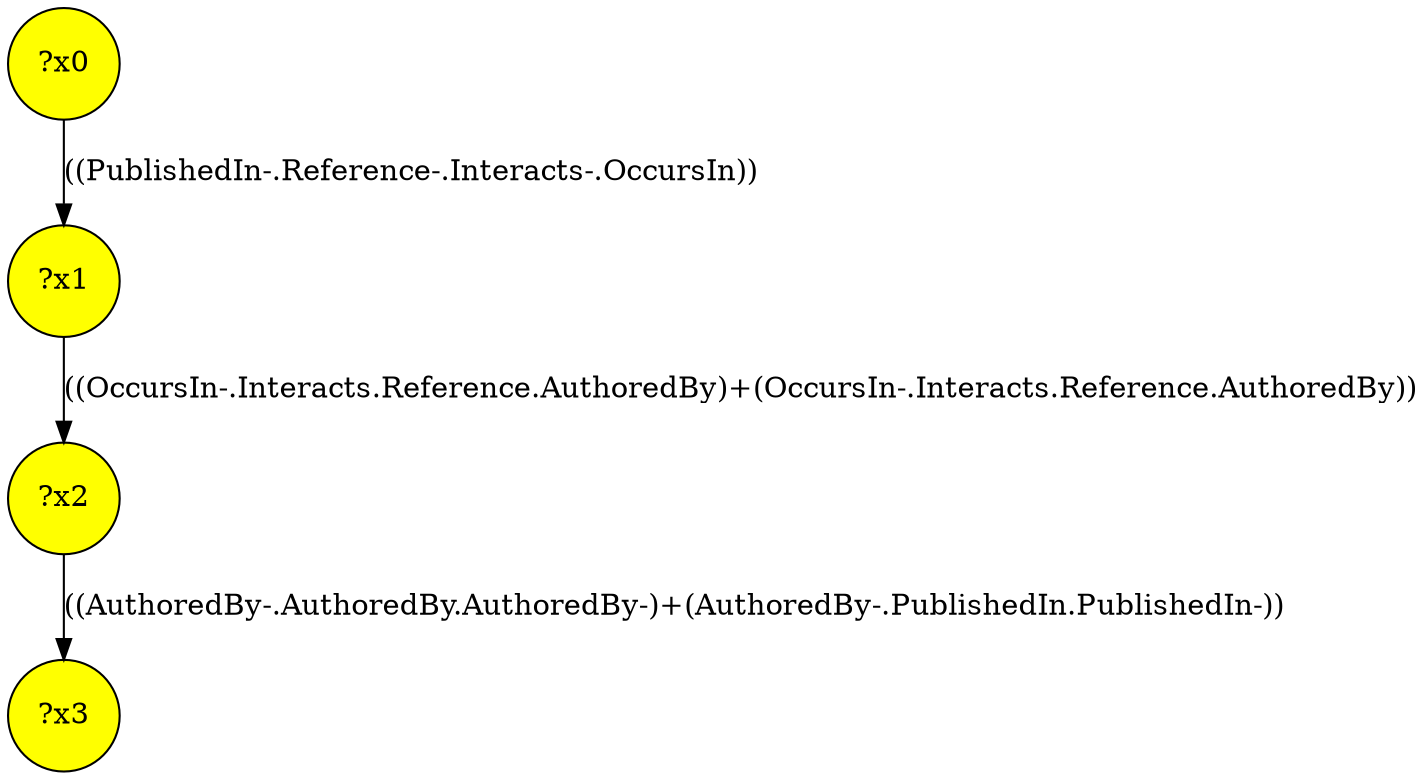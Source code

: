 digraph g {
	x0 [fillcolor="yellow", style="filled," shape=circle, label="?x0"];
	x1 [fillcolor="yellow", style="filled," shape=circle, label="?x1"];
	x3 [fillcolor="yellow", style="filled," shape=circle, label="?x3"];
	x2 [fillcolor="yellow", style="filled," shape=circle, label="?x2"];
	x0 -> x1 [label="((PublishedIn-.Reference-.Interacts-.OccursIn))"];
	x1 -> x2 [label="((OccursIn-.Interacts.Reference.AuthoredBy)+(OccursIn-.Interacts.Reference.AuthoredBy))"];
	x2 -> x3 [label="((AuthoredBy-.AuthoredBy.AuthoredBy-)+(AuthoredBy-.PublishedIn.PublishedIn-))"];
}
